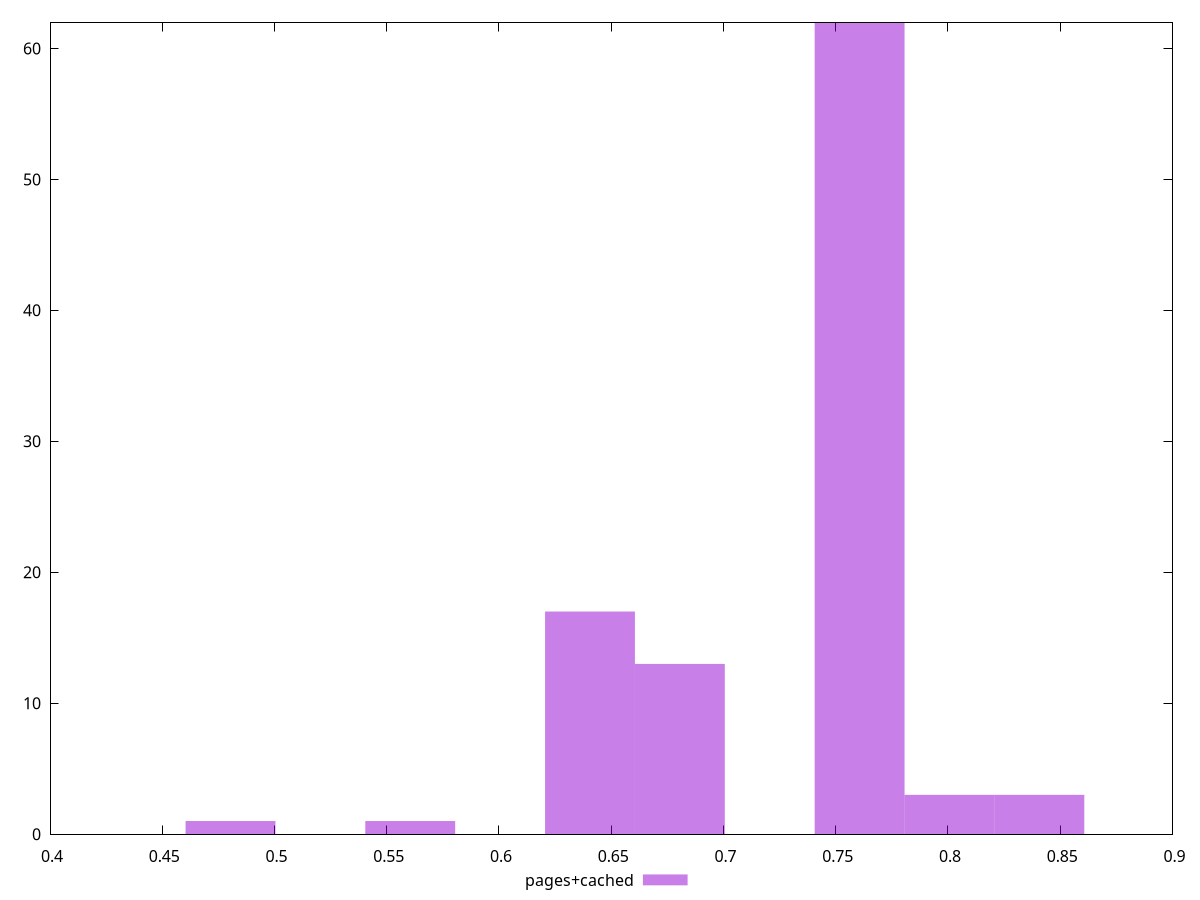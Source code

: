 $_pagesCached <<EOF
0.4803968041717539 1
0.6405290722290052 17
0.7606282732719437 62
0.8006613402862566 3
0.6805621392433181 13
0.8406944073005693 3
0.5604629382003796 1
EOF
set key outside below
set terminal pngcairo
set output "report_00005_2020-11-02T22-26-11.212Z/speed-index/pages+cached//hist.png"
set yrange [0:62]
set boxwidth 0.04003306701431283
set style fill transparent solid 0.5 noborder
plot $_pagesCached title "pages+cached" with boxes ,